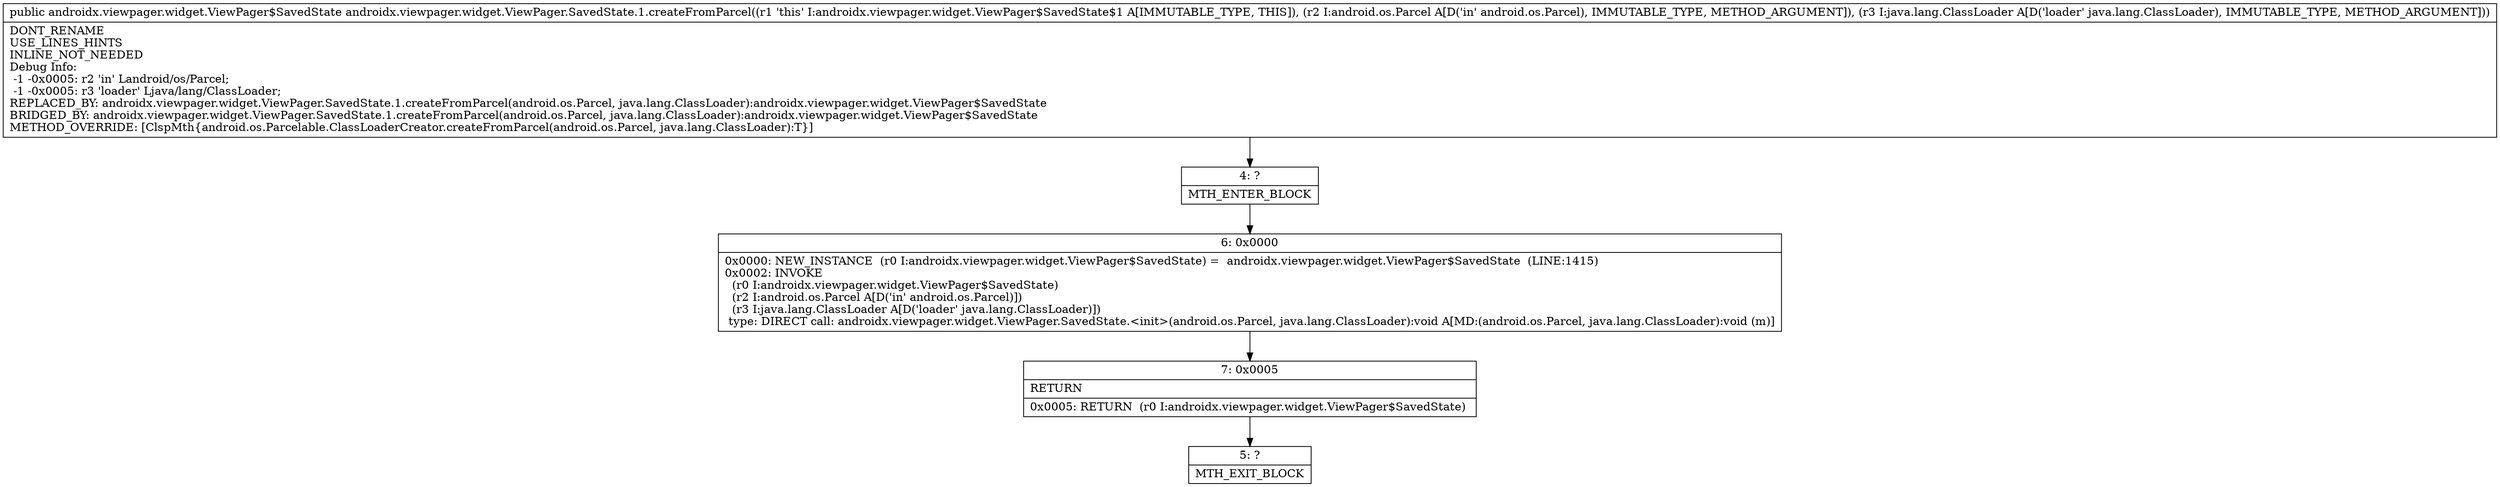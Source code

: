 digraph "CFG forandroidx.viewpager.widget.ViewPager.SavedState.1.createFromParcel(Landroid\/os\/Parcel;Ljava\/lang\/ClassLoader;)Landroidx\/viewpager\/widget\/ViewPager$SavedState;" {
Node_4 [shape=record,label="{4\:\ ?|MTH_ENTER_BLOCK\l}"];
Node_6 [shape=record,label="{6\:\ 0x0000|0x0000: NEW_INSTANCE  (r0 I:androidx.viewpager.widget.ViewPager$SavedState) =  androidx.viewpager.widget.ViewPager$SavedState  (LINE:1415)\l0x0002: INVOKE  \l  (r0 I:androidx.viewpager.widget.ViewPager$SavedState)\l  (r2 I:android.os.Parcel A[D('in' android.os.Parcel)])\l  (r3 I:java.lang.ClassLoader A[D('loader' java.lang.ClassLoader)])\l type: DIRECT call: androidx.viewpager.widget.ViewPager.SavedState.\<init\>(android.os.Parcel, java.lang.ClassLoader):void A[MD:(android.os.Parcel, java.lang.ClassLoader):void (m)]\l}"];
Node_7 [shape=record,label="{7\:\ 0x0005|RETURN\l|0x0005: RETURN  (r0 I:androidx.viewpager.widget.ViewPager$SavedState) \l}"];
Node_5 [shape=record,label="{5\:\ ?|MTH_EXIT_BLOCK\l}"];
MethodNode[shape=record,label="{public androidx.viewpager.widget.ViewPager$SavedState androidx.viewpager.widget.ViewPager.SavedState.1.createFromParcel((r1 'this' I:androidx.viewpager.widget.ViewPager$SavedState$1 A[IMMUTABLE_TYPE, THIS]), (r2 I:android.os.Parcel A[D('in' android.os.Parcel), IMMUTABLE_TYPE, METHOD_ARGUMENT]), (r3 I:java.lang.ClassLoader A[D('loader' java.lang.ClassLoader), IMMUTABLE_TYPE, METHOD_ARGUMENT]))  | DONT_RENAME\lUSE_LINES_HINTS\lINLINE_NOT_NEEDED\lDebug Info:\l  \-1 \-0x0005: r2 'in' Landroid\/os\/Parcel;\l  \-1 \-0x0005: r3 'loader' Ljava\/lang\/ClassLoader;\lREPLACED_BY: androidx.viewpager.widget.ViewPager.SavedState.1.createFromParcel(android.os.Parcel, java.lang.ClassLoader):androidx.viewpager.widget.ViewPager$SavedState\lBRIDGED_BY: androidx.viewpager.widget.ViewPager.SavedState.1.createFromParcel(android.os.Parcel, java.lang.ClassLoader):androidx.viewpager.widget.ViewPager$SavedState\lMETHOD_OVERRIDE: [ClspMth\{android.os.Parcelable.ClassLoaderCreator.createFromParcel(android.os.Parcel, java.lang.ClassLoader):T\}]\l}"];
MethodNode -> Node_4;Node_4 -> Node_6;
Node_6 -> Node_7;
Node_7 -> Node_5;
}

